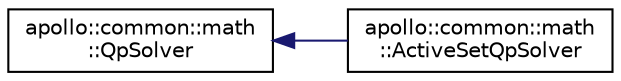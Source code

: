 digraph "Graphical Class Hierarchy"
{
  edge [fontname="Helvetica",fontsize="10",labelfontname="Helvetica",labelfontsize="10"];
  node [fontname="Helvetica",fontsize="10",shape=record];
  rankdir="LR";
  Node1 [label="apollo::common::math\l::QpSolver",height=0.2,width=0.4,color="black", fillcolor="white", style="filled",URL="$classapollo_1_1common_1_1math_1_1QpSolver.html"];
  Node1 -> Node2 [dir="back",color="midnightblue",fontsize="10",style="solid",fontname="Helvetica"];
  Node2 [label="apollo::common::math\l::ActiveSetQpSolver",height=0.2,width=0.4,color="black", fillcolor="white", style="filled",URL="$classapollo_1_1common_1_1math_1_1ActiveSetQpSolver.html"];
}
